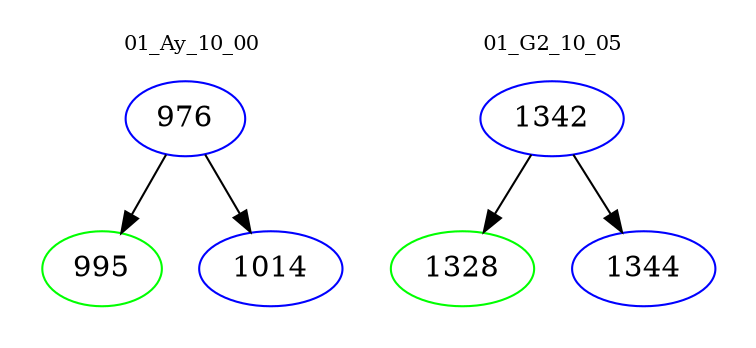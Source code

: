 digraph{
subgraph cluster_0 {
color = white
label = "01_Ay_10_00";
fontsize=10;
T0_976 [label="976", color="blue"]
T0_976 -> T0_995 [color="black"]
T0_995 [label="995", color="green"]
T0_976 -> T0_1014 [color="black"]
T0_1014 [label="1014", color="blue"]
}
subgraph cluster_1 {
color = white
label = "01_G2_10_05";
fontsize=10;
T1_1342 [label="1342", color="blue"]
T1_1342 -> T1_1328 [color="black"]
T1_1328 [label="1328", color="green"]
T1_1342 -> T1_1344 [color="black"]
T1_1344 [label="1344", color="blue"]
}
}
